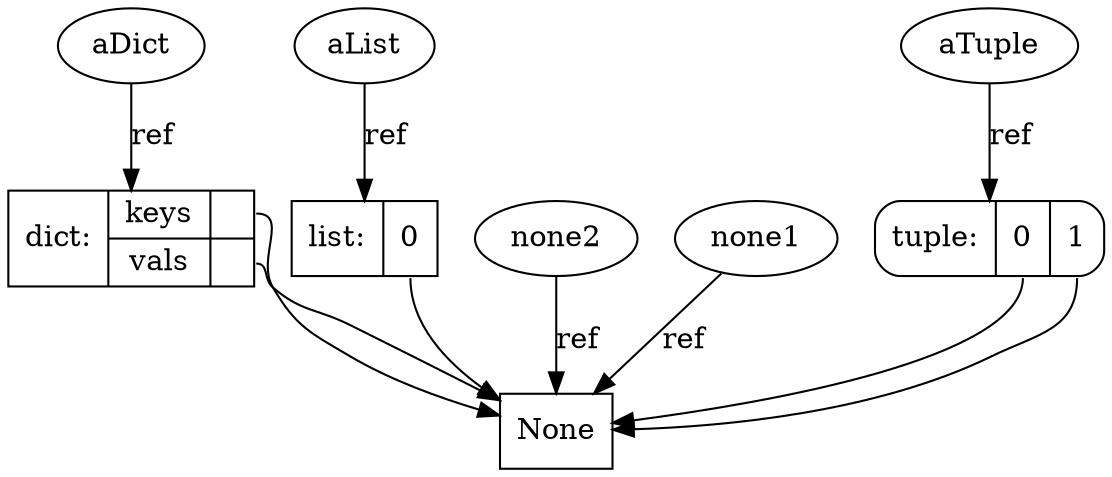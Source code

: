 digraph G {
    overlap=false;

    name3498784 [label="aDict", shape="ellipse"];
    dict3660224 [label="dict: | {keys|vals}|{<k0>|<v0>}", shape="record"];
    none [label="None", shape="box"];
    none [label="None", shape="box"];
    name3499008 [label="aList", shape="ellipse"];
    list3662392 [label="list: | <0> 0", shape="record"];
    none [label="None", shape="box"];
    name3498976 [label="none2", shape="ellipse"];
    none [label="None", shape="box"];
    name3498944 [label="none1", shape="ellipse"];
    none [label="None", shape="box"];
    name3317728 [label="aTuple", shape="ellipse"];
    tuple3334392 [label="tuple: | <0> 0|<1> 1", shape="Mrecord"];
    none [label="None", shape="box"];
    none [label="None", shape="box"];

    dict3660224:k0 -> none [label=""];
    dict3660224:v0 -> none [label=""];
    list3662392:0 -> none [label=""];
    tuple3334392:0 -> none [label=""];
    tuple3334392:1 -> none [label=""];
    name3498784 -> dict3660224 [label="ref"];
    name3499008 -> list3662392 [label="ref"];
    name3498976 -> none [label="ref"];
    name3498944 -> none [label="ref"];
    name3317728 -> tuple3334392 [label="ref"];

}

